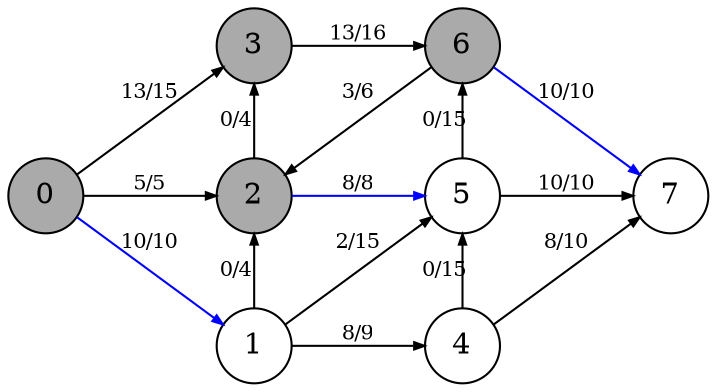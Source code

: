 digraph {
    // gray nodes are in cut A, white nodes are in cut B
    // blue edges are paths from A to B
	rankdir="LR";  // horizontal layout
	edge [fontsize=10, arrowsize=0.5]
	node [shape="circle"]
    0 [fillcolor="#aaaaaa", style=filled]
    2 [fillcolor="#aaaaaa", style=filled]
    3 [fillcolor="#aaaaaa", style=filled]
    6 [fillcolor="#aaaaaa", style=filled]

	0 -> 1 [label="10/10", color=blue];
	0 -> 2 [label="5/5"];
	0 -> 3 [label="13/15"];

	1 -> 2 [label="0/4", constraint=false];
	2 -> 3 [label="0/4", constraint=false];

	1 -> 5 [label="2/15"];

	1 -> 4 [label="8/9"];
	2 -> 5 [label="8/8", color=blue];
	3 -> 6 [label="13/16"];

	4 -> 5 [label="0/15" constraint=false];
	5 -> 6 [label="0/15" constraint=false];

	6 -> 2 [label="3/6" constraint=false];

	4 -> 7 [label="8/10"];
	5 -> 7 [label="10/10"];
	6 -> 7 [label="10/10", color=blue];
}
